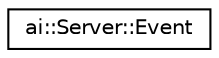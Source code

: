 digraph "Graphical Class Hierarchy"
{
  edge [fontname="Helvetica",fontsize="10",labelfontname="Helvetica",labelfontsize="10"];
  node [fontname="Helvetica",fontsize="10",shape=record];
  rankdir="LR";
  Node1 [label="ai::Server::Event",height=0.2,width=0.4,color="black", fillcolor="white", style="filled",URL="$structai_1_1Server_1_1Event.html"];
}

